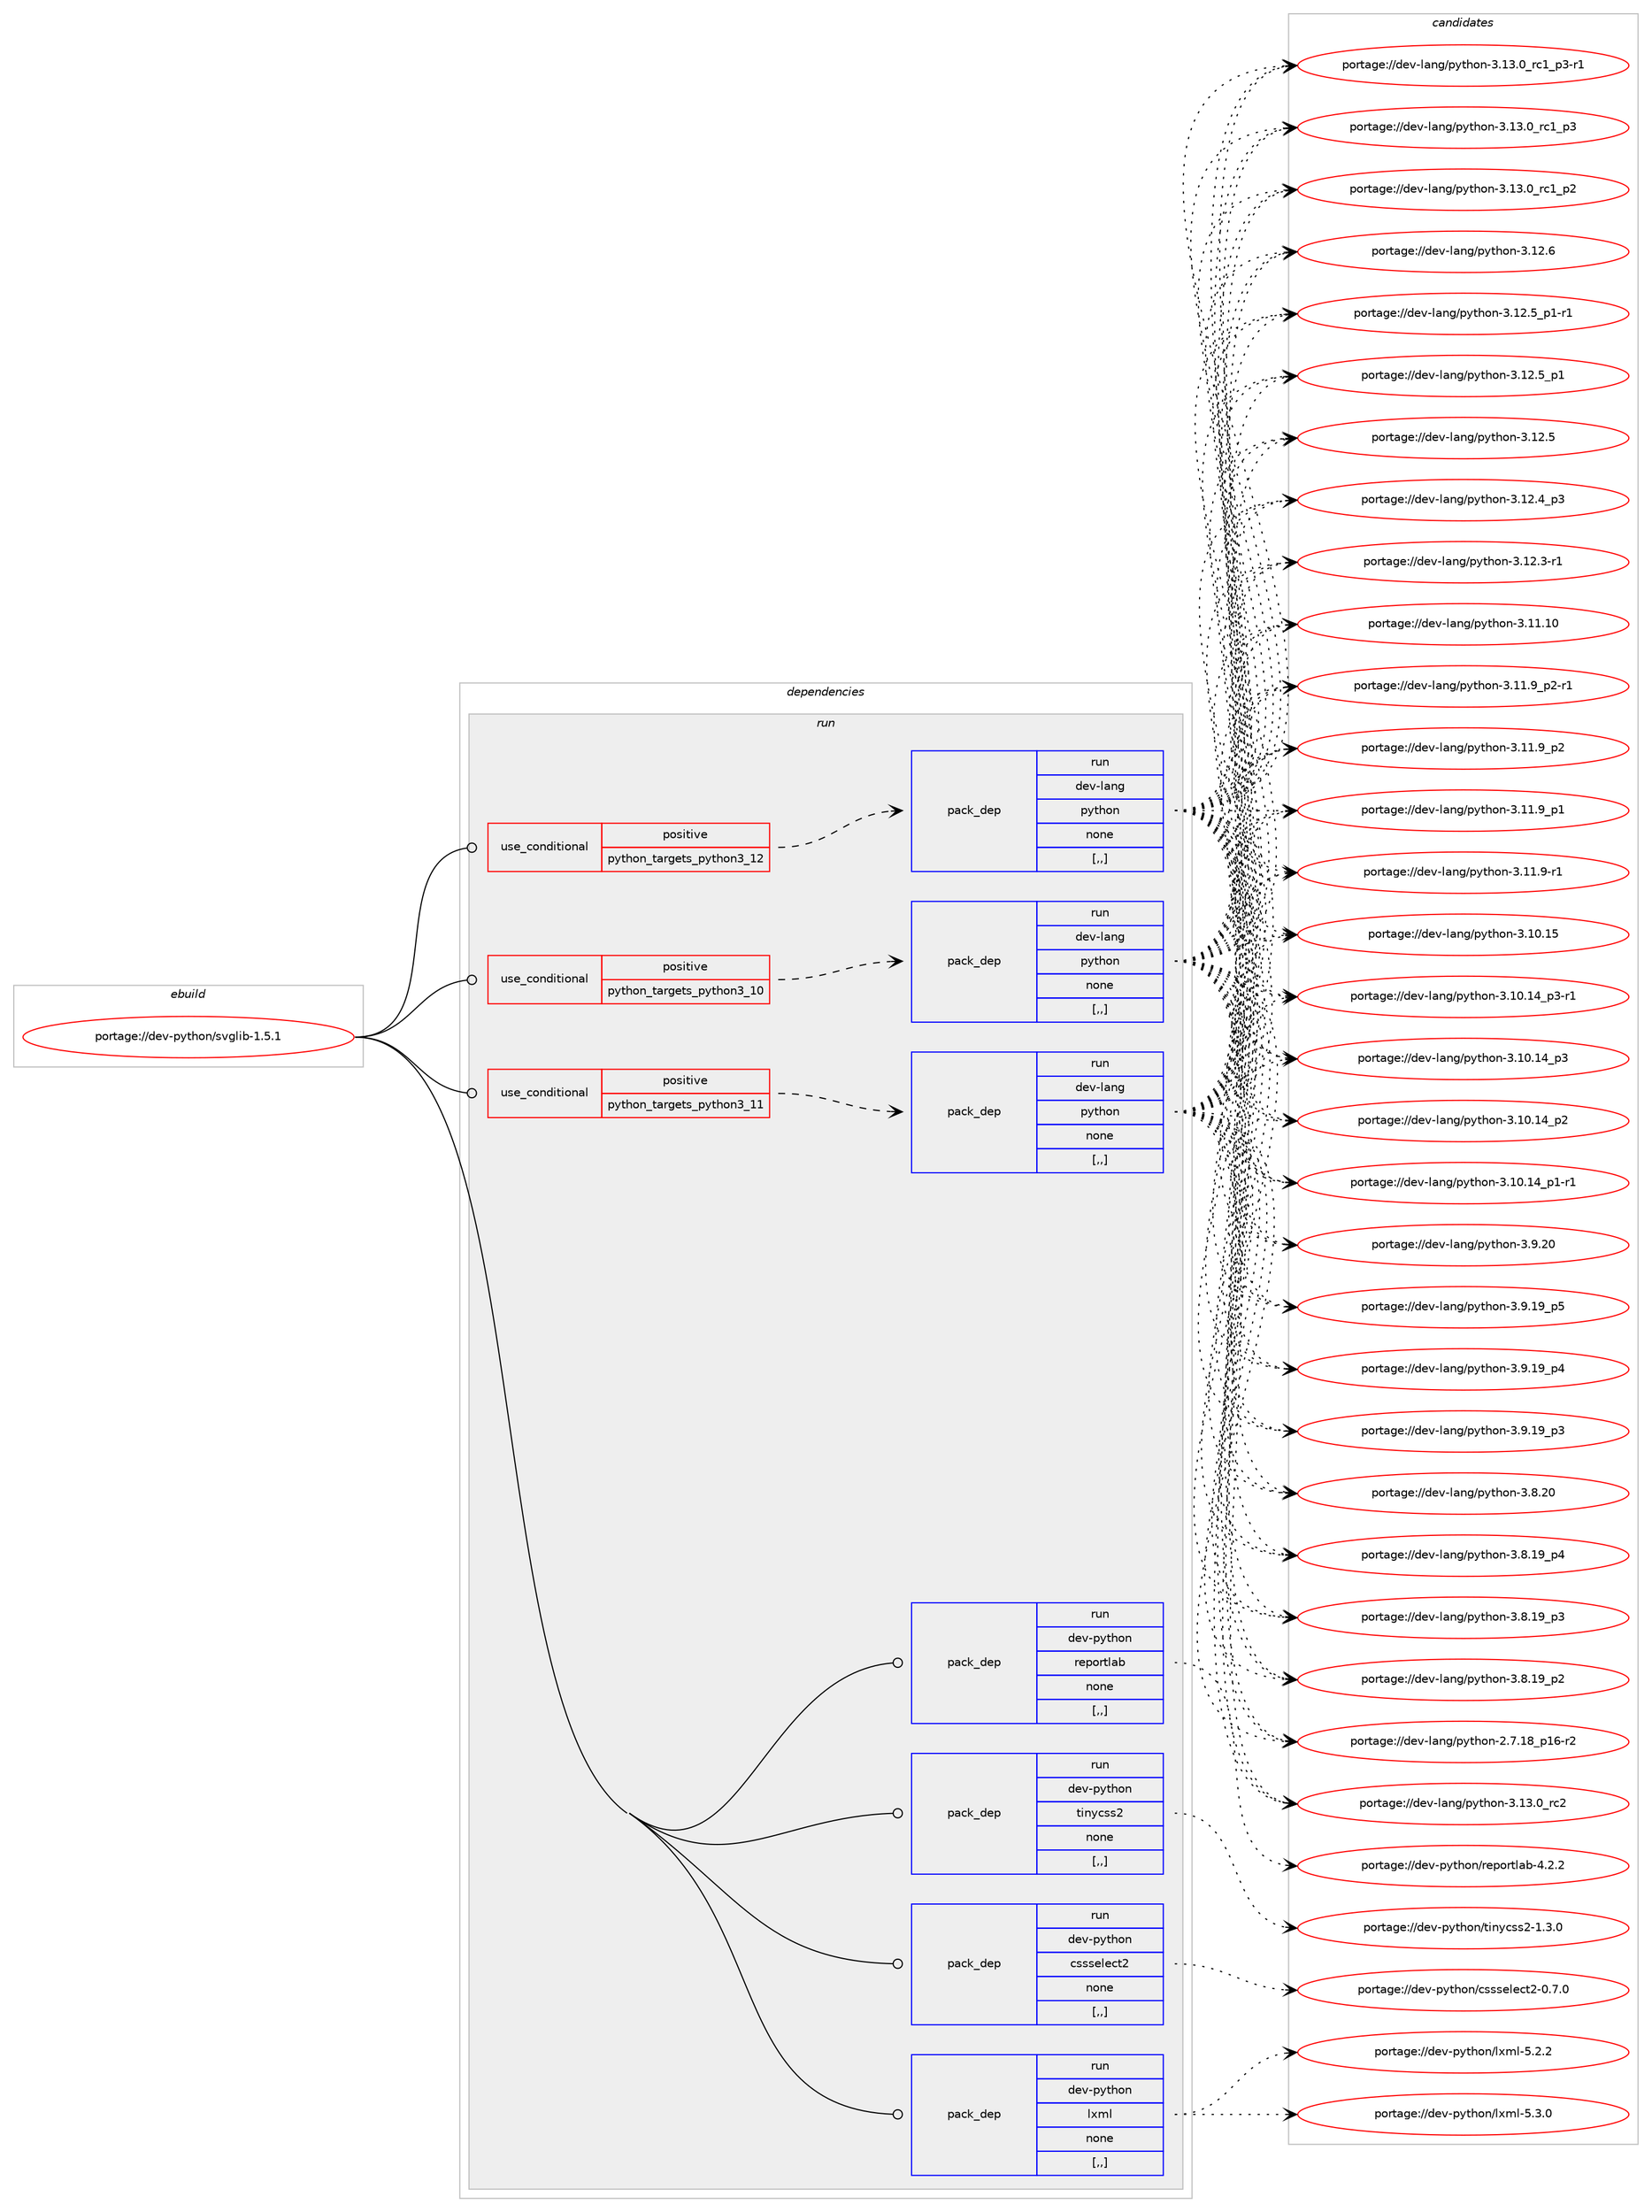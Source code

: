 digraph prolog {

# *************
# Graph options
# *************

newrank=true;
concentrate=true;
compound=true;
graph [rankdir=LR,fontname=Helvetica,fontsize=10,ranksep=1.5];#, ranksep=2.5, nodesep=0.2];
edge  [arrowhead=vee];
node  [fontname=Helvetica,fontsize=10];

# **********
# The ebuild
# **********

subgraph cluster_leftcol {
color=gray;
label=<<i>ebuild</i>>;
id [label="portage://dev-python/svglib-1.5.1", color=red, width=4, href="../dev-python/svglib-1.5.1.svg"];
}

# ****************
# The dependencies
# ****************

subgraph cluster_midcol {
color=gray;
label=<<i>dependencies</i>>;
subgraph cluster_compile {
fillcolor="#eeeeee";
style=filled;
label=<<i>compile</i>>;
}
subgraph cluster_compileandrun {
fillcolor="#eeeeee";
style=filled;
label=<<i>compile and run</i>>;
}
subgraph cluster_run {
fillcolor="#eeeeee";
style=filled;
label=<<i>run</i>>;
subgraph cond170896 {
dependency660391 [label=<<TABLE BORDER="0" CELLBORDER="1" CELLSPACING="0" CELLPADDING="4"><TR><TD ROWSPAN="3" CELLPADDING="10">use_conditional</TD></TR><TR><TD>positive</TD></TR><TR><TD>python_targets_python3_10</TD></TR></TABLE>>, shape=none, color=red];
subgraph pack484633 {
dependency660392 [label=<<TABLE BORDER="0" CELLBORDER="1" CELLSPACING="0" CELLPADDING="4" WIDTH="220"><TR><TD ROWSPAN="6" CELLPADDING="30">pack_dep</TD></TR><TR><TD WIDTH="110">run</TD></TR><TR><TD>dev-lang</TD></TR><TR><TD>python</TD></TR><TR><TD>none</TD></TR><TR><TD>[,,]</TD></TR></TABLE>>, shape=none, color=blue];
}
dependency660391:e -> dependency660392:w [weight=20,style="dashed",arrowhead="vee"];
}
id:e -> dependency660391:w [weight=20,style="solid",arrowhead="odot"];
subgraph cond170897 {
dependency660393 [label=<<TABLE BORDER="0" CELLBORDER="1" CELLSPACING="0" CELLPADDING="4"><TR><TD ROWSPAN="3" CELLPADDING="10">use_conditional</TD></TR><TR><TD>positive</TD></TR><TR><TD>python_targets_python3_11</TD></TR></TABLE>>, shape=none, color=red];
subgraph pack484634 {
dependency660394 [label=<<TABLE BORDER="0" CELLBORDER="1" CELLSPACING="0" CELLPADDING="4" WIDTH="220"><TR><TD ROWSPAN="6" CELLPADDING="30">pack_dep</TD></TR><TR><TD WIDTH="110">run</TD></TR><TR><TD>dev-lang</TD></TR><TR><TD>python</TD></TR><TR><TD>none</TD></TR><TR><TD>[,,]</TD></TR></TABLE>>, shape=none, color=blue];
}
dependency660393:e -> dependency660394:w [weight=20,style="dashed",arrowhead="vee"];
}
id:e -> dependency660393:w [weight=20,style="solid",arrowhead="odot"];
subgraph cond170898 {
dependency660395 [label=<<TABLE BORDER="0" CELLBORDER="1" CELLSPACING="0" CELLPADDING="4"><TR><TD ROWSPAN="3" CELLPADDING="10">use_conditional</TD></TR><TR><TD>positive</TD></TR><TR><TD>python_targets_python3_12</TD></TR></TABLE>>, shape=none, color=red];
subgraph pack484635 {
dependency660396 [label=<<TABLE BORDER="0" CELLBORDER="1" CELLSPACING="0" CELLPADDING="4" WIDTH="220"><TR><TD ROWSPAN="6" CELLPADDING="30">pack_dep</TD></TR><TR><TD WIDTH="110">run</TD></TR><TR><TD>dev-lang</TD></TR><TR><TD>python</TD></TR><TR><TD>none</TD></TR><TR><TD>[,,]</TD></TR></TABLE>>, shape=none, color=blue];
}
dependency660395:e -> dependency660396:w [weight=20,style="dashed",arrowhead="vee"];
}
id:e -> dependency660395:w [weight=20,style="solid",arrowhead="odot"];
subgraph pack484636 {
dependency660397 [label=<<TABLE BORDER="0" CELLBORDER="1" CELLSPACING="0" CELLPADDING="4" WIDTH="220"><TR><TD ROWSPAN="6" CELLPADDING="30">pack_dep</TD></TR><TR><TD WIDTH="110">run</TD></TR><TR><TD>dev-python</TD></TR><TR><TD>cssselect2</TD></TR><TR><TD>none</TD></TR><TR><TD>[,,]</TD></TR></TABLE>>, shape=none, color=blue];
}
id:e -> dependency660397:w [weight=20,style="solid",arrowhead="odot"];
subgraph pack484637 {
dependency660398 [label=<<TABLE BORDER="0" CELLBORDER="1" CELLSPACING="0" CELLPADDING="4" WIDTH="220"><TR><TD ROWSPAN="6" CELLPADDING="30">pack_dep</TD></TR><TR><TD WIDTH="110">run</TD></TR><TR><TD>dev-python</TD></TR><TR><TD>lxml</TD></TR><TR><TD>none</TD></TR><TR><TD>[,,]</TD></TR></TABLE>>, shape=none, color=blue];
}
id:e -> dependency660398:w [weight=20,style="solid",arrowhead="odot"];
subgraph pack484638 {
dependency660399 [label=<<TABLE BORDER="0" CELLBORDER="1" CELLSPACING="0" CELLPADDING="4" WIDTH="220"><TR><TD ROWSPAN="6" CELLPADDING="30">pack_dep</TD></TR><TR><TD WIDTH="110">run</TD></TR><TR><TD>dev-python</TD></TR><TR><TD>reportlab</TD></TR><TR><TD>none</TD></TR><TR><TD>[,,]</TD></TR></TABLE>>, shape=none, color=blue];
}
id:e -> dependency660399:w [weight=20,style="solid",arrowhead="odot"];
subgraph pack484639 {
dependency660400 [label=<<TABLE BORDER="0" CELLBORDER="1" CELLSPACING="0" CELLPADDING="4" WIDTH="220"><TR><TD ROWSPAN="6" CELLPADDING="30">pack_dep</TD></TR><TR><TD WIDTH="110">run</TD></TR><TR><TD>dev-python</TD></TR><TR><TD>tinycss2</TD></TR><TR><TD>none</TD></TR><TR><TD>[,,]</TD></TR></TABLE>>, shape=none, color=blue];
}
id:e -> dependency660400:w [weight=20,style="solid",arrowhead="odot"];
}
}

# **************
# The candidates
# **************

subgraph cluster_choices {
rank=same;
color=gray;
label=<<i>candidates</i>>;

subgraph choice484633 {
color=black;
nodesep=1;
choice10010111845108971101034711212111610411111045514649514648951149950 [label="portage://dev-lang/python-3.13.0_rc2", color=red, width=4,href="../dev-lang/python-3.13.0_rc2.svg"];
choice1001011184510897110103471121211161041111104551464951464895114994995112514511449 [label="portage://dev-lang/python-3.13.0_rc1_p3-r1", color=red, width=4,href="../dev-lang/python-3.13.0_rc1_p3-r1.svg"];
choice100101118451089711010347112121116104111110455146495146489511499499511251 [label="portage://dev-lang/python-3.13.0_rc1_p3", color=red, width=4,href="../dev-lang/python-3.13.0_rc1_p3.svg"];
choice100101118451089711010347112121116104111110455146495146489511499499511250 [label="portage://dev-lang/python-3.13.0_rc1_p2", color=red, width=4,href="../dev-lang/python-3.13.0_rc1_p2.svg"];
choice10010111845108971101034711212111610411111045514649504654 [label="portage://dev-lang/python-3.12.6", color=red, width=4,href="../dev-lang/python-3.12.6.svg"];
choice1001011184510897110103471121211161041111104551464950465395112494511449 [label="portage://dev-lang/python-3.12.5_p1-r1", color=red, width=4,href="../dev-lang/python-3.12.5_p1-r1.svg"];
choice100101118451089711010347112121116104111110455146495046539511249 [label="portage://dev-lang/python-3.12.5_p1", color=red, width=4,href="../dev-lang/python-3.12.5_p1.svg"];
choice10010111845108971101034711212111610411111045514649504653 [label="portage://dev-lang/python-3.12.5", color=red, width=4,href="../dev-lang/python-3.12.5.svg"];
choice100101118451089711010347112121116104111110455146495046529511251 [label="portage://dev-lang/python-3.12.4_p3", color=red, width=4,href="../dev-lang/python-3.12.4_p3.svg"];
choice100101118451089711010347112121116104111110455146495046514511449 [label="portage://dev-lang/python-3.12.3-r1", color=red, width=4,href="../dev-lang/python-3.12.3-r1.svg"];
choice1001011184510897110103471121211161041111104551464949464948 [label="portage://dev-lang/python-3.11.10", color=red, width=4,href="../dev-lang/python-3.11.10.svg"];
choice1001011184510897110103471121211161041111104551464949465795112504511449 [label="portage://dev-lang/python-3.11.9_p2-r1", color=red, width=4,href="../dev-lang/python-3.11.9_p2-r1.svg"];
choice100101118451089711010347112121116104111110455146494946579511250 [label="portage://dev-lang/python-3.11.9_p2", color=red, width=4,href="../dev-lang/python-3.11.9_p2.svg"];
choice100101118451089711010347112121116104111110455146494946579511249 [label="portage://dev-lang/python-3.11.9_p1", color=red, width=4,href="../dev-lang/python-3.11.9_p1.svg"];
choice100101118451089711010347112121116104111110455146494946574511449 [label="portage://dev-lang/python-3.11.9-r1", color=red, width=4,href="../dev-lang/python-3.11.9-r1.svg"];
choice1001011184510897110103471121211161041111104551464948464953 [label="portage://dev-lang/python-3.10.15", color=red, width=4,href="../dev-lang/python-3.10.15.svg"];
choice100101118451089711010347112121116104111110455146494846495295112514511449 [label="portage://dev-lang/python-3.10.14_p3-r1", color=red, width=4,href="../dev-lang/python-3.10.14_p3-r1.svg"];
choice10010111845108971101034711212111610411111045514649484649529511251 [label="portage://dev-lang/python-3.10.14_p3", color=red, width=4,href="../dev-lang/python-3.10.14_p3.svg"];
choice10010111845108971101034711212111610411111045514649484649529511250 [label="portage://dev-lang/python-3.10.14_p2", color=red, width=4,href="../dev-lang/python-3.10.14_p2.svg"];
choice100101118451089711010347112121116104111110455146494846495295112494511449 [label="portage://dev-lang/python-3.10.14_p1-r1", color=red, width=4,href="../dev-lang/python-3.10.14_p1-r1.svg"];
choice10010111845108971101034711212111610411111045514657465048 [label="portage://dev-lang/python-3.9.20", color=red, width=4,href="../dev-lang/python-3.9.20.svg"];
choice100101118451089711010347112121116104111110455146574649579511253 [label="portage://dev-lang/python-3.9.19_p5", color=red, width=4,href="../dev-lang/python-3.9.19_p5.svg"];
choice100101118451089711010347112121116104111110455146574649579511252 [label="portage://dev-lang/python-3.9.19_p4", color=red, width=4,href="../dev-lang/python-3.9.19_p4.svg"];
choice100101118451089711010347112121116104111110455146574649579511251 [label="portage://dev-lang/python-3.9.19_p3", color=red, width=4,href="../dev-lang/python-3.9.19_p3.svg"];
choice10010111845108971101034711212111610411111045514656465048 [label="portage://dev-lang/python-3.8.20", color=red, width=4,href="../dev-lang/python-3.8.20.svg"];
choice100101118451089711010347112121116104111110455146564649579511252 [label="portage://dev-lang/python-3.8.19_p4", color=red, width=4,href="../dev-lang/python-3.8.19_p4.svg"];
choice100101118451089711010347112121116104111110455146564649579511251 [label="portage://dev-lang/python-3.8.19_p3", color=red, width=4,href="../dev-lang/python-3.8.19_p3.svg"];
choice100101118451089711010347112121116104111110455146564649579511250 [label="portage://dev-lang/python-3.8.19_p2", color=red, width=4,href="../dev-lang/python-3.8.19_p2.svg"];
choice100101118451089711010347112121116104111110455046554649569511249544511450 [label="portage://dev-lang/python-2.7.18_p16-r2", color=red, width=4,href="../dev-lang/python-2.7.18_p16-r2.svg"];
dependency660392:e -> choice10010111845108971101034711212111610411111045514649514648951149950:w [style=dotted,weight="100"];
dependency660392:e -> choice1001011184510897110103471121211161041111104551464951464895114994995112514511449:w [style=dotted,weight="100"];
dependency660392:e -> choice100101118451089711010347112121116104111110455146495146489511499499511251:w [style=dotted,weight="100"];
dependency660392:e -> choice100101118451089711010347112121116104111110455146495146489511499499511250:w [style=dotted,weight="100"];
dependency660392:e -> choice10010111845108971101034711212111610411111045514649504654:w [style=dotted,weight="100"];
dependency660392:e -> choice1001011184510897110103471121211161041111104551464950465395112494511449:w [style=dotted,weight="100"];
dependency660392:e -> choice100101118451089711010347112121116104111110455146495046539511249:w [style=dotted,weight="100"];
dependency660392:e -> choice10010111845108971101034711212111610411111045514649504653:w [style=dotted,weight="100"];
dependency660392:e -> choice100101118451089711010347112121116104111110455146495046529511251:w [style=dotted,weight="100"];
dependency660392:e -> choice100101118451089711010347112121116104111110455146495046514511449:w [style=dotted,weight="100"];
dependency660392:e -> choice1001011184510897110103471121211161041111104551464949464948:w [style=dotted,weight="100"];
dependency660392:e -> choice1001011184510897110103471121211161041111104551464949465795112504511449:w [style=dotted,weight="100"];
dependency660392:e -> choice100101118451089711010347112121116104111110455146494946579511250:w [style=dotted,weight="100"];
dependency660392:e -> choice100101118451089711010347112121116104111110455146494946579511249:w [style=dotted,weight="100"];
dependency660392:e -> choice100101118451089711010347112121116104111110455146494946574511449:w [style=dotted,weight="100"];
dependency660392:e -> choice1001011184510897110103471121211161041111104551464948464953:w [style=dotted,weight="100"];
dependency660392:e -> choice100101118451089711010347112121116104111110455146494846495295112514511449:w [style=dotted,weight="100"];
dependency660392:e -> choice10010111845108971101034711212111610411111045514649484649529511251:w [style=dotted,weight="100"];
dependency660392:e -> choice10010111845108971101034711212111610411111045514649484649529511250:w [style=dotted,weight="100"];
dependency660392:e -> choice100101118451089711010347112121116104111110455146494846495295112494511449:w [style=dotted,weight="100"];
dependency660392:e -> choice10010111845108971101034711212111610411111045514657465048:w [style=dotted,weight="100"];
dependency660392:e -> choice100101118451089711010347112121116104111110455146574649579511253:w [style=dotted,weight="100"];
dependency660392:e -> choice100101118451089711010347112121116104111110455146574649579511252:w [style=dotted,weight="100"];
dependency660392:e -> choice100101118451089711010347112121116104111110455146574649579511251:w [style=dotted,weight="100"];
dependency660392:e -> choice10010111845108971101034711212111610411111045514656465048:w [style=dotted,weight="100"];
dependency660392:e -> choice100101118451089711010347112121116104111110455146564649579511252:w [style=dotted,weight="100"];
dependency660392:e -> choice100101118451089711010347112121116104111110455146564649579511251:w [style=dotted,weight="100"];
dependency660392:e -> choice100101118451089711010347112121116104111110455146564649579511250:w [style=dotted,weight="100"];
dependency660392:e -> choice100101118451089711010347112121116104111110455046554649569511249544511450:w [style=dotted,weight="100"];
}
subgraph choice484634 {
color=black;
nodesep=1;
choice10010111845108971101034711212111610411111045514649514648951149950 [label="portage://dev-lang/python-3.13.0_rc2", color=red, width=4,href="../dev-lang/python-3.13.0_rc2.svg"];
choice1001011184510897110103471121211161041111104551464951464895114994995112514511449 [label="portage://dev-lang/python-3.13.0_rc1_p3-r1", color=red, width=4,href="../dev-lang/python-3.13.0_rc1_p3-r1.svg"];
choice100101118451089711010347112121116104111110455146495146489511499499511251 [label="portage://dev-lang/python-3.13.0_rc1_p3", color=red, width=4,href="../dev-lang/python-3.13.0_rc1_p3.svg"];
choice100101118451089711010347112121116104111110455146495146489511499499511250 [label="portage://dev-lang/python-3.13.0_rc1_p2", color=red, width=4,href="../dev-lang/python-3.13.0_rc1_p2.svg"];
choice10010111845108971101034711212111610411111045514649504654 [label="portage://dev-lang/python-3.12.6", color=red, width=4,href="../dev-lang/python-3.12.6.svg"];
choice1001011184510897110103471121211161041111104551464950465395112494511449 [label="portage://dev-lang/python-3.12.5_p1-r1", color=red, width=4,href="../dev-lang/python-3.12.5_p1-r1.svg"];
choice100101118451089711010347112121116104111110455146495046539511249 [label="portage://dev-lang/python-3.12.5_p1", color=red, width=4,href="../dev-lang/python-3.12.5_p1.svg"];
choice10010111845108971101034711212111610411111045514649504653 [label="portage://dev-lang/python-3.12.5", color=red, width=4,href="../dev-lang/python-3.12.5.svg"];
choice100101118451089711010347112121116104111110455146495046529511251 [label="portage://dev-lang/python-3.12.4_p3", color=red, width=4,href="../dev-lang/python-3.12.4_p3.svg"];
choice100101118451089711010347112121116104111110455146495046514511449 [label="portage://dev-lang/python-3.12.3-r1", color=red, width=4,href="../dev-lang/python-3.12.3-r1.svg"];
choice1001011184510897110103471121211161041111104551464949464948 [label="portage://dev-lang/python-3.11.10", color=red, width=4,href="../dev-lang/python-3.11.10.svg"];
choice1001011184510897110103471121211161041111104551464949465795112504511449 [label="portage://dev-lang/python-3.11.9_p2-r1", color=red, width=4,href="../dev-lang/python-3.11.9_p2-r1.svg"];
choice100101118451089711010347112121116104111110455146494946579511250 [label="portage://dev-lang/python-3.11.9_p2", color=red, width=4,href="../dev-lang/python-3.11.9_p2.svg"];
choice100101118451089711010347112121116104111110455146494946579511249 [label="portage://dev-lang/python-3.11.9_p1", color=red, width=4,href="../dev-lang/python-3.11.9_p1.svg"];
choice100101118451089711010347112121116104111110455146494946574511449 [label="portage://dev-lang/python-3.11.9-r1", color=red, width=4,href="../dev-lang/python-3.11.9-r1.svg"];
choice1001011184510897110103471121211161041111104551464948464953 [label="portage://dev-lang/python-3.10.15", color=red, width=4,href="../dev-lang/python-3.10.15.svg"];
choice100101118451089711010347112121116104111110455146494846495295112514511449 [label="portage://dev-lang/python-3.10.14_p3-r1", color=red, width=4,href="../dev-lang/python-3.10.14_p3-r1.svg"];
choice10010111845108971101034711212111610411111045514649484649529511251 [label="portage://dev-lang/python-3.10.14_p3", color=red, width=4,href="../dev-lang/python-3.10.14_p3.svg"];
choice10010111845108971101034711212111610411111045514649484649529511250 [label="portage://dev-lang/python-3.10.14_p2", color=red, width=4,href="../dev-lang/python-3.10.14_p2.svg"];
choice100101118451089711010347112121116104111110455146494846495295112494511449 [label="portage://dev-lang/python-3.10.14_p1-r1", color=red, width=4,href="../dev-lang/python-3.10.14_p1-r1.svg"];
choice10010111845108971101034711212111610411111045514657465048 [label="portage://dev-lang/python-3.9.20", color=red, width=4,href="../dev-lang/python-3.9.20.svg"];
choice100101118451089711010347112121116104111110455146574649579511253 [label="portage://dev-lang/python-3.9.19_p5", color=red, width=4,href="../dev-lang/python-3.9.19_p5.svg"];
choice100101118451089711010347112121116104111110455146574649579511252 [label="portage://dev-lang/python-3.9.19_p4", color=red, width=4,href="../dev-lang/python-3.9.19_p4.svg"];
choice100101118451089711010347112121116104111110455146574649579511251 [label="portage://dev-lang/python-3.9.19_p3", color=red, width=4,href="../dev-lang/python-3.9.19_p3.svg"];
choice10010111845108971101034711212111610411111045514656465048 [label="portage://dev-lang/python-3.8.20", color=red, width=4,href="../dev-lang/python-3.8.20.svg"];
choice100101118451089711010347112121116104111110455146564649579511252 [label="portage://dev-lang/python-3.8.19_p4", color=red, width=4,href="../dev-lang/python-3.8.19_p4.svg"];
choice100101118451089711010347112121116104111110455146564649579511251 [label="portage://dev-lang/python-3.8.19_p3", color=red, width=4,href="../dev-lang/python-3.8.19_p3.svg"];
choice100101118451089711010347112121116104111110455146564649579511250 [label="portage://dev-lang/python-3.8.19_p2", color=red, width=4,href="../dev-lang/python-3.8.19_p2.svg"];
choice100101118451089711010347112121116104111110455046554649569511249544511450 [label="portage://dev-lang/python-2.7.18_p16-r2", color=red, width=4,href="../dev-lang/python-2.7.18_p16-r2.svg"];
dependency660394:e -> choice10010111845108971101034711212111610411111045514649514648951149950:w [style=dotted,weight="100"];
dependency660394:e -> choice1001011184510897110103471121211161041111104551464951464895114994995112514511449:w [style=dotted,weight="100"];
dependency660394:e -> choice100101118451089711010347112121116104111110455146495146489511499499511251:w [style=dotted,weight="100"];
dependency660394:e -> choice100101118451089711010347112121116104111110455146495146489511499499511250:w [style=dotted,weight="100"];
dependency660394:e -> choice10010111845108971101034711212111610411111045514649504654:w [style=dotted,weight="100"];
dependency660394:e -> choice1001011184510897110103471121211161041111104551464950465395112494511449:w [style=dotted,weight="100"];
dependency660394:e -> choice100101118451089711010347112121116104111110455146495046539511249:w [style=dotted,weight="100"];
dependency660394:e -> choice10010111845108971101034711212111610411111045514649504653:w [style=dotted,weight="100"];
dependency660394:e -> choice100101118451089711010347112121116104111110455146495046529511251:w [style=dotted,weight="100"];
dependency660394:e -> choice100101118451089711010347112121116104111110455146495046514511449:w [style=dotted,weight="100"];
dependency660394:e -> choice1001011184510897110103471121211161041111104551464949464948:w [style=dotted,weight="100"];
dependency660394:e -> choice1001011184510897110103471121211161041111104551464949465795112504511449:w [style=dotted,weight="100"];
dependency660394:e -> choice100101118451089711010347112121116104111110455146494946579511250:w [style=dotted,weight="100"];
dependency660394:e -> choice100101118451089711010347112121116104111110455146494946579511249:w [style=dotted,weight="100"];
dependency660394:e -> choice100101118451089711010347112121116104111110455146494946574511449:w [style=dotted,weight="100"];
dependency660394:e -> choice1001011184510897110103471121211161041111104551464948464953:w [style=dotted,weight="100"];
dependency660394:e -> choice100101118451089711010347112121116104111110455146494846495295112514511449:w [style=dotted,weight="100"];
dependency660394:e -> choice10010111845108971101034711212111610411111045514649484649529511251:w [style=dotted,weight="100"];
dependency660394:e -> choice10010111845108971101034711212111610411111045514649484649529511250:w [style=dotted,weight="100"];
dependency660394:e -> choice100101118451089711010347112121116104111110455146494846495295112494511449:w [style=dotted,weight="100"];
dependency660394:e -> choice10010111845108971101034711212111610411111045514657465048:w [style=dotted,weight="100"];
dependency660394:e -> choice100101118451089711010347112121116104111110455146574649579511253:w [style=dotted,weight="100"];
dependency660394:e -> choice100101118451089711010347112121116104111110455146574649579511252:w [style=dotted,weight="100"];
dependency660394:e -> choice100101118451089711010347112121116104111110455146574649579511251:w [style=dotted,weight="100"];
dependency660394:e -> choice10010111845108971101034711212111610411111045514656465048:w [style=dotted,weight="100"];
dependency660394:e -> choice100101118451089711010347112121116104111110455146564649579511252:w [style=dotted,weight="100"];
dependency660394:e -> choice100101118451089711010347112121116104111110455146564649579511251:w [style=dotted,weight="100"];
dependency660394:e -> choice100101118451089711010347112121116104111110455146564649579511250:w [style=dotted,weight="100"];
dependency660394:e -> choice100101118451089711010347112121116104111110455046554649569511249544511450:w [style=dotted,weight="100"];
}
subgraph choice484635 {
color=black;
nodesep=1;
choice10010111845108971101034711212111610411111045514649514648951149950 [label="portage://dev-lang/python-3.13.0_rc2", color=red, width=4,href="../dev-lang/python-3.13.0_rc2.svg"];
choice1001011184510897110103471121211161041111104551464951464895114994995112514511449 [label="portage://dev-lang/python-3.13.0_rc1_p3-r1", color=red, width=4,href="../dev-lang/python-3.13.0_rc1_p3-r1.svg"];
choice100101118451089711010347112121116104111110455146495146489511499499511251 [label="portage://dev-lang/python-3.13.0_rc1_p3", color=red, width=4,href="../dev-lang/python-3.13.0_rc1_p3.svg"];
choice100101118451089711010347112121116104111110455146495146489511499499511250 [label="portage://dev-lang/python-3.13.0_rc1_p2", color=red, width=4,href="../dev-lang/python-3.13.0_rc1_p2.svg"];
choice10010111845108971101034711212111610411111045514649504654 [label="portage://dev-lang/python-3.12.6", color=red, width=4,href="../dev-lang/python-3.12.6.svg"];
choice1001011184510897110103471121211161041111104551464950465395112494511449 [label="portage://dev-lang/python-3.12.5_p1-r1", color=red, width=4,href="../dev-lang/python-3.12.5_p1-r1.svg"];
choice100101118451089711010347112121116104111110455146495046539511249 [label="portage://dev-lang/python-3.12.5_p1", color=red, width=4,href="../dev-lang/python-3.12.5_p1.svg"];
choice10010111845108971101034711212111610411111045514649504653 [label="portage://dev-lang/python-3.12.5", color=red, width=4,href="../dev-lang/python-3.12.5.svg"];
choice100101118451089711010347112121116104111110455146495046529511251 [label="portage://dev-lang/python-3.12.4_p3", color=red, width=4,href="../dev-lang/python-3.12.4_p3.svg"];
choice100101118451089711010347112121116104111110455146495046514511449 [label="portage://dev-lang/python-3.12.3-r1", color=red, width=4,href="../dev-lang/python-3.12.3-r1.svg"];
choice1001011184510897110103471121211161041111104551464949464948 [label="portage://dev-lang/python-3.11.10", color=red, width=4,href="../dev-lang/python-3.11.10.svg"];
choice1001011184510897110103471121211161041111104551464949465795112504511449 [label="portage://dev-lang/python-3.11.9_p2-r1", color=red, width=4,href="../dev-lang/python-3.11.9_p2-r1.svg"];
choice100101118451089711010347112121116104111110455146494946579511250 [label="portage://dev-lang/python-3.11.9_p2", color=red, width=4,href="../dev-lang/python-3.11.9_p2.svg"];
choice100101118451089711010347112121116104111110455146494946579511249 [label="portage://dev-lang/python-3.11.9_p1", color=red, width=4,href="../dev-lang/python-3.11.9_p1.svg"];
choice100101118451089711010347112121116104111110455146494946574511449 [label="portage://dev-lang/python-3.11.9-r1", color=red, width=4,href="../dev-lang/python-3.11.9-r1.svg"];
choice1001011184510897110103471121211161041111104551464948464953 [label="portage://dev-lang/python-3.10.15", color=red, width=4,href="../dev-lang/python-3.10.15.svg"];
choice100101118451089711010347112121116104111110455146494846495295112514511449 [label="portage://dev-lang/python-3.10.14_p3-r1", color=red, width=4,href="../dev-lang/python-3.10.14_p3-r1.svg"];
choice10010111845108971101034711212111610411111045514649484649529511251 [label="portage://dev-lang/python-3.10.14_p3", color=red, width=4,href="../dev-lang/python-3.10.14_p3.svg"];
choice10010111845108971101034711212111610411111045514649484649529511250 [label="portage://dev-lang/python-3.10.14_p2", color=red, width=4,href="../dev-lang/python-3.10.14_p2.svg"];
choice100101118451089711010347112121116104111110455146494846495295112494511449 [label="portage://dev-lang/python-3.10.14_p1-r1", color=red, width=4,href="../dev-lang/python-3.10.14_p1-r1.svg"];
choice10010111845108971101034711212111610411111045514657465048 [label="portage://dev-lang/python-3.9.20", color=red, width=4,href="../dev-lang/python-3.9.20.svg"];
choice100101118451089711010347112121116104111110455146574649579511253 [label="portage://dev-lang/python-3.9.19_p5", color=red, width=4,href="../dev-lang/python-3.9.19_p5.svg"];
choice100101118451089711010347112121116104111110455146574649579511252 [label="portage://dev-lang/python-3.9.19_p4", color=red, width=4,href="../dev-lang/python-3.9.19_p4.svg"];
choice100101118451089711010347112121116104111110455146574649579511251 [label="portage://dev-lang/python-3.9.19_p3", color=red, width=4,href="../dev-lang/python-3.9.19_p3.svg"];
choice10010111845108971101034711212111610411111045514656465048 [label="portage://dev-lang/python-3.8.20", color=red, width=4,href="../dev-lang/python-3.8.20.svg"];
choice100101118451089711010347112121116104111110455146564649579511252 [label="portage://dev-lang/python-3.8.19_p4", color=red, width=4,href="../dev-lang/python-3.8.19_p4.svg"];
choice100101118451089711010347112121116104111110455146564649579511251 [label="portage://dev-lang/python-3.8.19_p3", color=red, width=4,href="../dev-lang/python-3.8.19_p3.svg"];
choice100101118451089711010347112121116104111110455146564649579511250 [label="portage://dev-lang/python-3.8.19_p2", color=red, width=4,href="../dev-lang/python-3.8.19_p2.svg"];
choice100101118451089711010347112121116104111110455046554649569511249544511450 [label="portage://dev-lang/python-2.7.18_p16-r2", color=red, width=4,href="../dev-lang/python-2.7.18_p16-r2.svg"];
dependency660396:e -> choice10010111845108971101034711212111610411111045514649514648951149950:w [style=dotted,weight="100"];
dependency660396:e -> choice1001011184510897110103471121211161041111104551464951464895114994995112514511449:w [style=dotted,weight="100"];
dependency660396:e -> choice100101118451089711010347112121116104111110455146495146489511499499511251:w [style=dotted,weight="100"];
dependency660396:e -> choice100101118451089711010347112121116104111110455146495146489511499499511250:w [style=dotted,weight="100"];
dependency660396:e -> choice10010111845108971101034711212111610411111045514649504654:w [style=dotted,weight="100"];
dependency660396:e -> choice1001011184510897110103471121211161041111104551464950465395112494511449:w [style=dotted,weight="100"];
dependency660396:e -> choice100101118451089711010347112121116104111110455146495046539511249:w [style=dotted,weight="100"];
dependency660396:e -> choice10010111845108971101034711212111610411111045514649504653:w [style=dotted,weight="100"];
dependency660396:e -> choice100101118451089711010347112121116104111110455146495046529511251:w [style=dotted,weight="100"];
dependency660396:e -> choice100101118451089711010347112121116104111110455146495046514511449:w [style=dotted,weight="100"];
dependency660396:e -> choice1001011184510897110103471121211161041111104551464949464948:w [style=dotted,weight="100"];
dependency660396:e -> choice1001011184510897110103471121211161041111104551464949465795112504511449:w [style=dotted,weight="100"];
dependency660396:e -> choice100101118451089711010347112121116104111110455146494946579511250:w [style=dotted,weight="100"];
dependency660396:e -> choice100101118451089711010347112121116104111110455146494946579511249:w [style=dotted,weight="100"];
dependency660396:e -> choice100101118451089711010347112121116104111110455146494946574511449:w [style=dotted,weight="100"];
dependency660396:e -> choice1001011184510897110103471121211161041111104551464948464953:w [style=dotted,weight="100"];
dependency660396:e -> choice100101118451089711010347112121116104111110455146494846495295112514511449:w [style=dotted,weight="100"];
dependency660396:e -> choice10010111845108971101034711212111610411111045514649484649529511251:w [style=dotted,weight="100"];
dependency660396:e -> choice10010111845108971101034711212111610411111045514649484649529511250:w [style=dotted,weight="100"];
dependency660396:e -> choice100101118451089711010347112121116104111110455146494846495295112494511449:w [style=dotted,weight="100"];
dependency660396:e -> choice10010111845108971101034711212111610411111045514657465048:w [style=dotted,weight="100"];
dependency660396:e -> choice100101118451089711010347112121116104111110455146574649579511253:w [style=dotted,weight="100"];
dependency660396:e -> choice100101118451089711010347112121116104111110455146574649579511252:w [style=dotted,weight="100"];
dependency660396:e -> choice100101118451089711010347112121116104111110455146574649579511251:w [style=dotted,weight="100"];
dependency660396:e -> choice10010111845108971101034711212111610411111045514656465048:w [style=dotted,weight="100"];
dependency660396:e -> choice100101118451089711010347112121116104111110455146564649579511252:w [style=dotted,weight="100"];
dependency660396:e -> choice100101118451089711010347112121116104111110455146564649579511251:w [style=dotted,weight="100"];
dependency660396:e -> choice100101118451089711010347112121116104111110455146564649579511250:w [style=dotted,weight="100"];
dependency660396:e -> choice100101118451089711010347112121116104111110455046554649569511249544511450:w [style=dotted,weight="100"];
}
subgraph choice484636 {
color=black;
nodesep=1;
choice1001011184511212111610411111047991151151151011081019911650454846554648 [label="portage://dev-python/cssselect2-0.7.0", color=red, width=4,href="../dev-python/cssselect2-0.7.0.svg"];
dependency660397:e -> choice1001011184511212111610411111047991151151151011081019911650454846554648:w [style=dotted,weight="100"];
}
subgraph choice484637 {
color=black;
nodesep=1;
choice1001011184511212111610411111047108120109108455346514648 [label="portage://dev-python/lxml-5.3.0", color=red, width=4,href="../dev-python/lxml-5.3.0.svg"];
choice1001011184511212111610411111047108120109108455346504650 [label="portage://dev-python/lxml-5.2.2", color=red, width=4,href="../dev-python/lxml-5.2.2.svg"];
dependency660398:e -> choice1001011184511212111610411111047108120109108455346514648:w [style=dotted,weight="100"];
dependency660398:e -> choice1001011184511212111610411111047108120109108455346504650:w [style=dotted,weight="100"];
}
subgraph choice484638 {
color=black;
nodesep=1;
choice10010111845112121116104111110471141011121111141161089798455246504650 [label="portage://dev-python/reportlab-4.2.2", color=red, width=4,href="../dev-python/reportlab-4.2.2.svg"];
dependency660399:e -> choice10010111845112121116104111110471141011121111141161089798455246504650:w [style=dotted,weight="100"];
}
subgraph choice484639 {
color=black;
nodesep=1;
choice10010111845112121116104111110471161051101219911511550454946514648 [label="portage://dev-python/tinycss2-1.3.0", color=red, width=4,href="../dev-python/tinycss2-1.3.0.svg"];
dependency660400:e -> choice10010111845112121116104111110471161051101219911511550454946514648:w [style=dotted,weight="100"];
}
}

}
